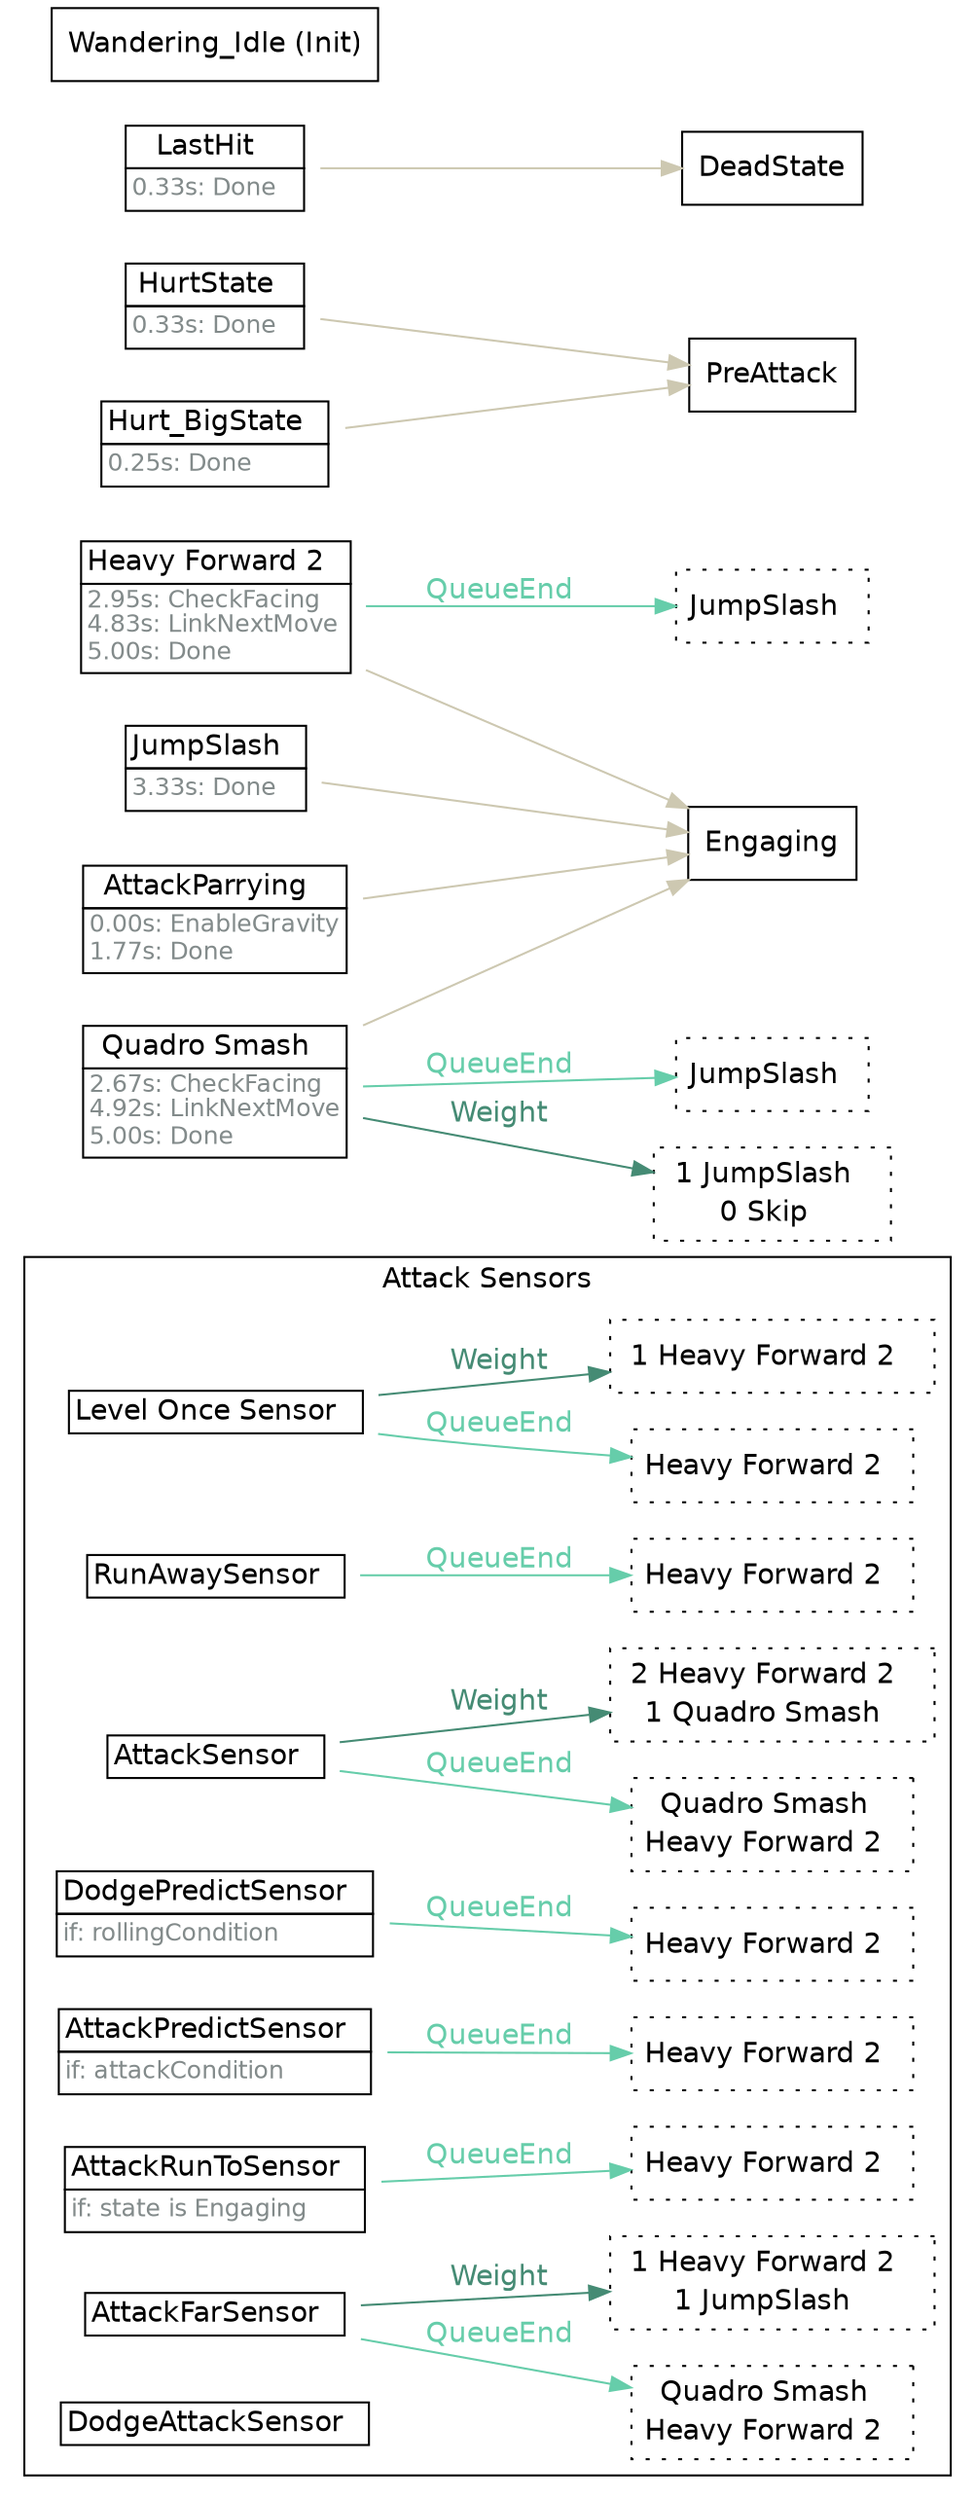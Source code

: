 strict digraph "Foo" {
	"rankdir"="LR";
	node ["shape"="box","fontname"="Helvetica"];
	edge ["fontname"="Helvetica"];
	subgraph "cluster_attacksensors" {
		"rank"="sink";
		"label"="Attack Sensors";
		"fontname"="Helvetica";
		"Level Once Sensor" ["shape"="plaintext","label"=<<TABLE border="0" cellspacing="0" cellborder="1" cellpadding="2"><TR><TD>Level Once Sensor  </TD></TR></TABLE>>]
		"Level Once Sensor_linked" ["shape"="box","style"="dotted","label"=<<TABLE border="0" cellspacing="0" cellborder="0" cellpadding="2"><TR><TD>Heavy Forward 2  </TD></TR></TABLE>>,"margin"="0.05"]
		"Level Once Sensor" -> "Level Once Sensor_linked"  ["label"="QueueEnd","color"="aquamarine3","fontcolor"="aquamarine3"]
		"Level Once Sensor_weight" ["shape"="box","style"="dotted","label"=<<TABLE border="0" cellspacing="0" cellborder="0" cellpadding="2"><TR><TD>1 Heavy Forward 2  </TD></TR></TABLE>>]
		"Level Once Sensor" -> "Level Once Sensor_weight"  ["label"="Weight","color"="aquamarine4","fontcolor"="aquamarine4"]
		"RunAwaySensor" ["shape"="plaintext","label"=<<TABLE border="0" cellspacing="0" cellborder="1" cellpadding="2"><TR><TD>RunAwaySensor  </TD></TR></TABLE>>]
		"RunAwaySensor_linked" ["shape"="box","style"="dotted","label"=<<TABLE border="0" cellspacing="0" cellborder="0" cellpadding="2"><TR><TD>Heavy Forward 2  </TD></TR></TABLE>>,"margin"="0.05"]
		"RunAwaySensor" -> "RunAwaySensor_linked"  ["label"="QueueEnd","color"="aquamarine3","fontcolor"="aquamarine3"]
		"AttackSensor" ["shape"="plaintext","label"=<<TABLE border="0" cellspacing="0" cellborder="1" cellpadding="2"><TR><TD>AttackSensor  </TD></TR></TABLE>>]
		"AttackSensor_linked" ["shape"="box","style"="dotted","label"=<<TABLE border="0" cellspacing="0" cellborder="0" cellpadding="2"><TR><TD>Quadro Smash  </TD></TR><TR><TD>Heavy Forward 2  </TD></TR></TABLE>>,"margin"="0.05"]
		"AttackSensor" -> "AttackSensor_linked"  ["label"="QueueEnd","color"="aquamarine3","fontcolor"="aquamarine3"]
		"AttackSensor_weight" ["shape"="box","style"="dotted","label"=<<TABLE border="0" cellspacing="0" cellborder="0" cellpadding="2"><TR><TD>2 Heavy Forward 2  </TD></TR><TR><TD>1 Quadro Smash  </TD></TR></TABLE>>]
		"AttackSensor" -> "AttackSensor_weight"  ["label"="Weight","color"="aquamarine4","fontcolor"="aquamarine4"]
		"DodgePredictSensor" ["shape"="plaintext","label"=<<TABLE border="0" cellspacing="0" cellborder="1" cellpadding="2"><TR><TD>DodgePredictSensor  </TD></TR><TR><TD align="left" balign="left"><FONT point-size="12" color="azure4">if: rollingCondition</FONT>  </TD></TR></TABLE>>]
		"DodgePredictSensor_linked" ["shape"="box","style"="dotted","label"=<<TABLE border="0" cellspacing="0" cellborder="0" cellpadding="2"><TR><TD>Heavy Forward 2  </TD></TR></TABLE>>,"margin"="0.05"]
		"DodgePredictSensor" -> "DodgePredictSensor_linked"  ["label"="QueueEnd","color"="aquamarine3","fontcolor"="aquamarine3"]
		"AttackPredictSensor" ["shape"="plaintext","label"=<<TABLE border="0" cellspacing="0" cellborder="1" cellpadding="2"><TR><TD>AttackPredictSensor  </TD></TR><TR><TD align="left" balign="left"><FONT point-size="12" color="azure4">if: attackCondition</FONT>  </TD></TR></TABLE>>]
		"AttackPredictSensor_linked" ["shape"="box","style"="dotted","label"=<<TABLE border="0" cellspacing="0" cellborder="0" cellpadding="2"><TR><TD>Heavy Forward 2  </TD></TR></TABLE>>,"margin"="0.05"]
		"AttackPredictSensor" -> "AttackPredictSensor_linked"  ["label"="QueueEnd","color"="aquamarine3","fontcolor"="aquamarine3"]
		"AttackRunToSensor" ["shape"="plaintext","label"=<<TABLE border="0" cellspacing="0" cellborder="1" cellpadding="2"><TR><TD>AttackRunToSensor  </TD></TR><TR><TD align="left" balign="left"><FONT point-size="12" color="azure4">if: state is Engaging</FONT>  </TD></TR></TABLE>>]
		"AttackRunToSensor_linked" ["shape"="box","style"="dotted","label"=<<TABLE border="0" cellspacing="0" cellborder="0" cellpadding="2"><TR><TD>Heavy Forward 2  </TD></TR></TABLE>>,"margin"="0.05"]
		"AttackRunToSensor" -> "AttackRunToSensor_linked"  ["label"="QueueEnd","color"="aquamarine3","fontcolor"="aquamarine3"]
		"AttackFarSensor" ["shape"="plaintext","label"=<<TABLE border="0" cellspacing="0" cellborder="1" cellpadding="2"><TR><TD>AttackFarSensor  </TD></TR></TABLE>>]
		"AttackFarSensor_linked" ["shape"="box","style"="dotted","label"=<<TABLE border="0" cellspacing="0" cellborder="0" cellpadding="2"><TR><TD>Quadro Smash  </TD></TR><TR><TD>Heavy Forward 2  </TD></TR></TABLE>>,"margin"="0.05"]
		"AttackFarSensor" -> "AttackFarSensor_linked"  ["label"="QueueEnd","color"="aquamarine3","fontcolor"="aquamarine3"]
		"AttackFarSensor_weight" ["shape"="box","style"="dotted","label"=<<TABLE border="0" cellspacing="0" cellborder="0" cellpadding="2"><TR><TD>1 Heavy Forward 2  </TD></TR><TR><TD>1 JumpSlash  </TD></TR></TABLE>>]
		"AttackFarSensor" -> "AttackFarSensor_weight"  ["label"="Weight","color"="aquamarine4","fontcolor"="aquamarine4"]
		"DodgeAttackSensor" ["shape"="plaintext","label"=<<TABLE border="0" cellspacing="0" cellborder="1" cellpadding="2"><TR><TD>DodgeAttackSensor  </TD></TR></TABLE>>]
	}
	
	"Heavy Forward 2" -> "Engaging"  ["color"="cornsilk3","fontcolor"="cornsilk3"]
	"Heavy Forward 2_linked" ["shape"="box","style"="dotted","label"=<<TABLE border="0" cellspacing="0" cellborder="0" cellpadding="2"><TR><TD>JumpSlash  </TD></TR></TABLE>>,"margin"="0.05"]
	"Heavy Forward 2" -> "Heavy Forward 2_linked"  ["label"="QueueEnd","color"="aquamarine3","fontcolor"="aquamarine3"]
	"Heavy Forward 2" ["shape"="plaintext","label"=<<TABLE border="0" cellspacing="0" cellborder="1" cellpadding="2"><TR><TD>Heavy Forward 2  </TD></TR><TR><TD align="left" balign="left"><FONT point-size="12" color="azure4">2.95s: CheckFacing<br/>4.83s: LinkNextMove<br/>5.00s: Done</FONT>  </TD></TR></TABLE>>]
	"Quadro Smash" -> "Engaging"  ["color"="cornsilk3","fontcolor"="cornsilk3"]
	"Quadro Smash_linked" ["shape"="box","style"="dotted","label"=<<TABLE border="0" cellspacing="0" cellborder="0" cellpadding="2"><TR><TD>JumpSlash  </TD></TR></TABLE>>,"margin"="0.05"]
	"Quadro Smash" -> "Quadro Smash_linked"  ["label"="QueueEnd","color"="aquamarine3","fontcolor"="aquamarine3"]
	"Quadro Smash_weight" ["shape"="box","style"="dotted","label"=<<TABLE border="0" cellspacing="0" cellborder="0" cellpadding="2"><TR><TD>1 JumpSlash  </TD></TR><TR><TD>0 Skip  </TD></TR></TABLE>>]
	"Quadro Smash" -> "Quadro Smash_weight"  ["label"="Weight","color"="aquamarine4","fontcolor"="aquamarine4"]
	"Quadro Smash" ["shape"="plaintext","label"=<<TABLE border="0" cellspacing="0" cellborder="1" cellpadding="2"><TR><TD>Quadro Smash  </TD></TR><TR><TD align="left" balign="left"><FONT point-size="12" color="azure4">2.67s: CheckFacing<br/>4.92s: LinkNextMove<br/>5.00s: Done</FONT>  </TD></TR></TABLE>>]
	"JumpSlash" -> "Engaging"  ["color"="cornsilk3","fontcolor"="cornsilk3"]
	"JumpSlash" ["shape"="plaintext","label"=<<TABLE border="0" cellspacing="0" cellborder="1" cellpadding="2"><TR><TD>JumpSlash  </TD></TR><TR><TD align="left" balign="left"><FONT point-size="12" color="azure4">3.33s: Done</FONT>  </TD></TR></TABLE>>]
	"AttackParrying" -> "Engaging"  ["color"="cornsilk3","fontcolor"="cornsilk3"]
	"AttackParrying" ["shape"="plaintext","label"=<<TABLE border="0" cellspacing="0" cellborder="1" cellpadding="2"><TR><TD>AttackParrying  </TD></TR><TR><TD align="left" balign="left"><FONT point-size="12" color="azure4">0.00s: EnableGravity<br/>1.77s: Done</FONT>  </TD></TR></TABLE>>]
	"HurtState" -> "PreAttack"  ["color"="cornsilk3","fontcolor"="cornsilk3"]
	"HurtState" ["shape"="plaintext","label"=<<TABLE border="0" cellspacing="0" cellborder="1" cellpadding="2"><TR><TD>HurtState  </TD></TR><TR><TD align="left" balign="left"><FONT point-size="12" color="azure4">0.33s: Done</FONT>  </TD></TR></TABLE>>]
	"Hurt_BigState" -> "PreAttack"  ["color"="cornsilk3","fontcolor"="cornsilk3"]
	"Hurt_BigState" ["shape"="plaintext","label"=<<TABLE border="0" cellspacing="0" cellborder="1" cellpadding="2"><TR><TD>Hurt_BigState  </TD></TR><TR><TD align="left" balign="left"><FONT point-size="12" color="azure4">0.25s: Done</FONT>  </TD></TR></TABLE>>]
	"LastHit" -> "DeadState"  ["color"="cornsilk3","fontcolor"="cornsilk3"]
	"LastHit" ["shape"="plaintext","label"=<<TABLE border="0" cellspacing="0" cellborder="1" cellpadding="2"><TR><TD>LastHit  </TD></TR><TR><TD align="left" balign="left"><FONT point-size="12" color="azure4">0.33s: Done</FONT>  </TD></TR></TABLE>>]
	"Wandering_Idle" ["label"="Wandering_Idle (Init)"]
}

